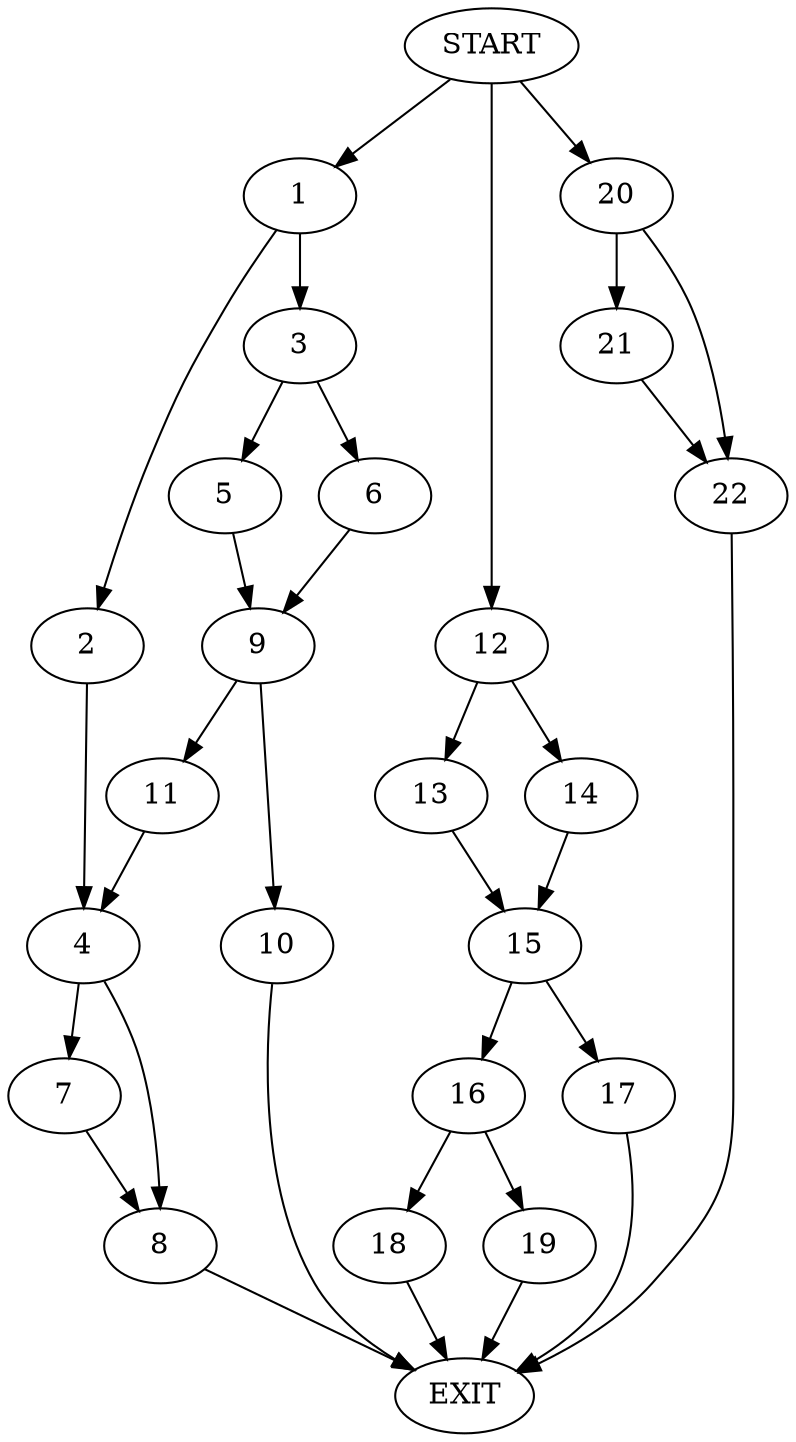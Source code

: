digraph {
0 [label="START"]
23 [label="EXIT"]
0 -> 1
1 -> 2
1 -> 3
2 -> 4
3 -> 5
3 -> 6
4 -> 7
4 -> 8
5 -> 9
6 -> 9
9 -> 10
9 -> 11
11 -> 4
10 -> 23
7 -> 8
8 -> 23
0 -> 12
12 -> 13
12 -> 14
13 -> 15
14 -> 15
15 -> 16
15 -> 17
17 -> 23
16 -> 18
16 -> 19
18 -> 23
19 -> 23
0 -> 20
20 -> 21
20 -> 22
21 -> 22
22 -> 23
}
